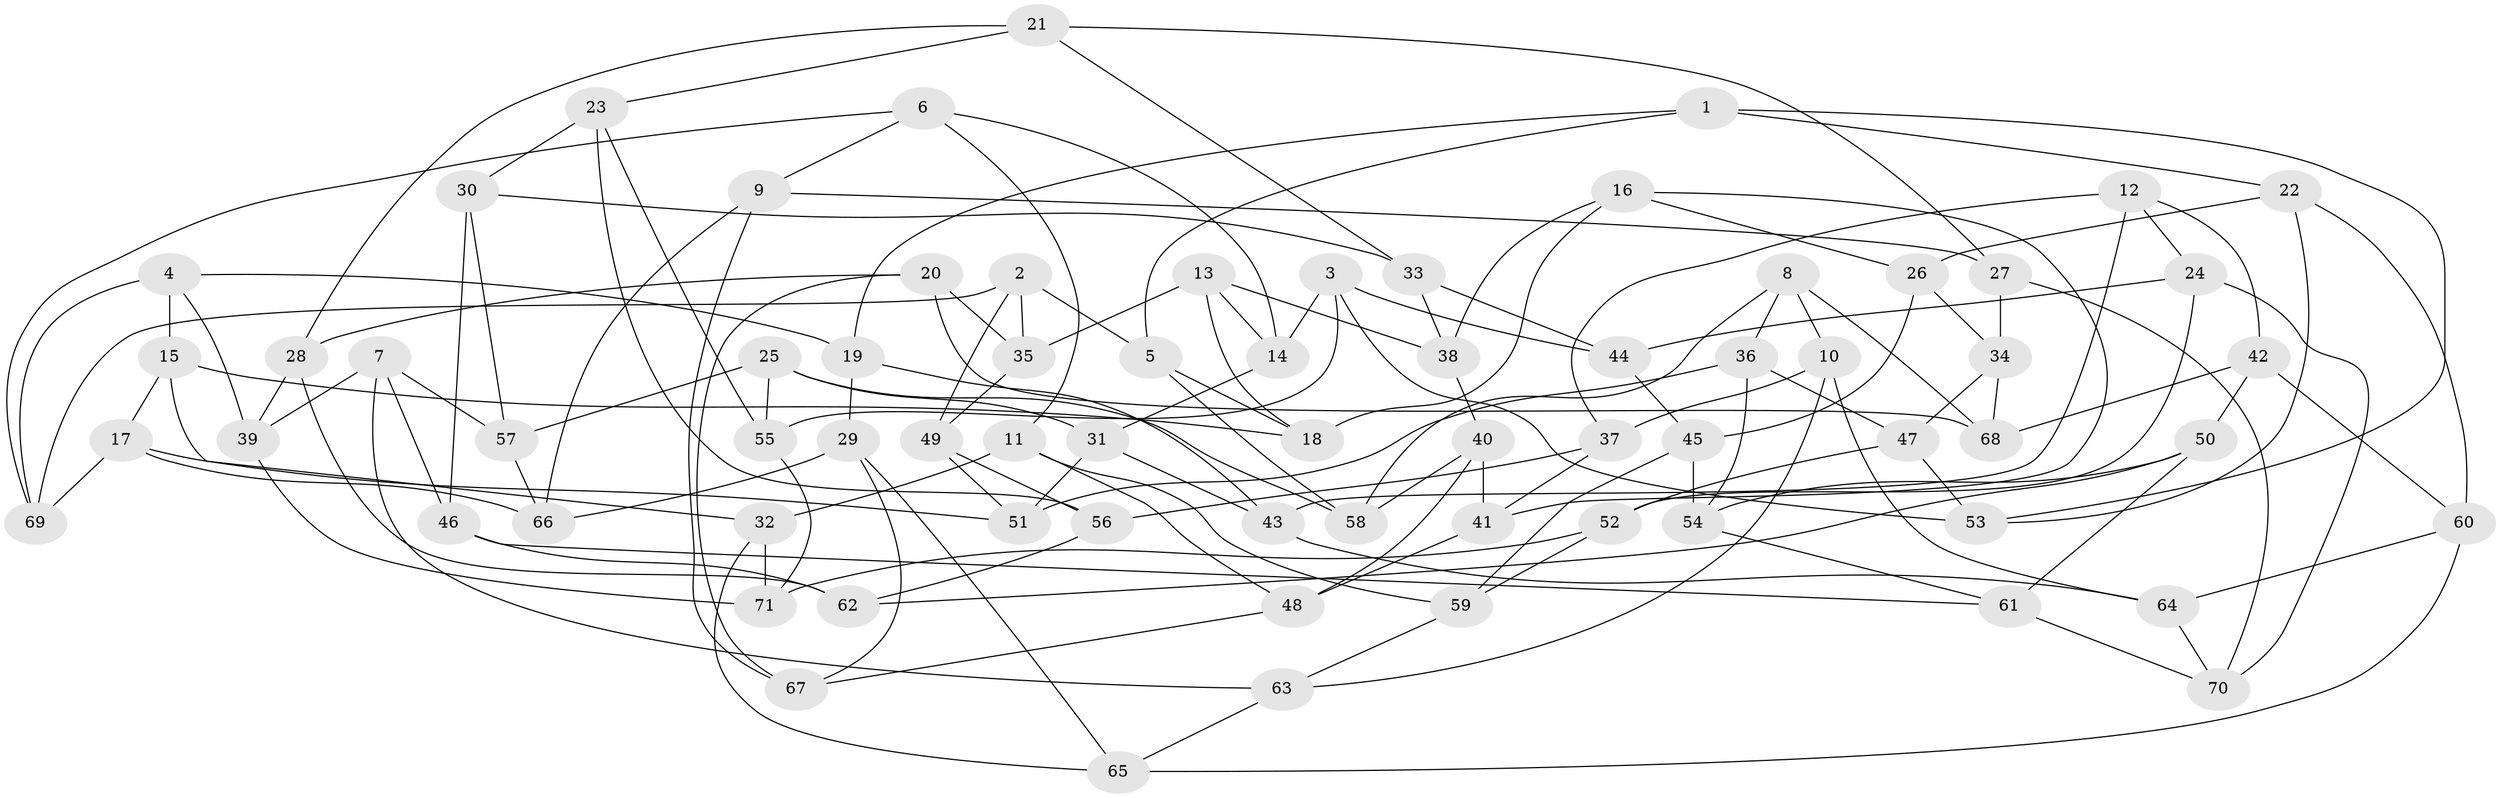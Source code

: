 // coarse degree distribution, {5: 0.125, 6: 0.65, 4: 0.2, 3: 0.025}
// Generated by graph-tools (version 1.1) at 2025/52/02/27/25 19:52:30]
// undirected, 71 vertices, 142 edges
graph export_dot {
graph [start="1"]
  node [color=gray90,style=filled];
  1;
  2;
  3;
  4;
  5;
  6;
  7;
  8;
  9;
  10;
  11;
  12;
  13;
  14;
  15;
  16;
  17;
  18;
  19;
  20;
  21;
  22;
  23;
  24;
  25;
  26;
  27;
  28;
  29;
  30;
  31;
  32;
  33;
  34;
  35;
  36;
  37;
  38;
  39;
  40;
  41;
  42;
  43;
  44;
  45;
  46;
  47;
  48;
  49;
  50;
  51;
  52;
  53;
  54;
  55;
  56;
  57;
  58;
  59;
  60;
  61;
  62;
  63;
  64;
  65;
  66;
  67;
  68;
  69;
  70;
  71;
  1 -- 19;
  1 -- 53;
  1 -- 5;
  1 -- 22;
  2 -- 5;
  2 -- 35;
  2 -- 49;
  2 -- 69;
  3 -- 44;
  3 -- 53;
  3 -- 14;
  3 -- 55;
  4 -- 15;
  4 -- 69;
  4 -- 19;
  4 -- 39;
  5 -- 18;
  5 -- 58;
  6 -- 69;
  6 -- 9;
  6 -- 14;
  6 -- 11;
  7 -- 57;
  7 -- 63;
  7 -- 39;
  7 -- 46;
  8 -- 10;
  8 -- 68;
  8 -- 36;
  8 -- 58;
  9 -- 27;
  9 -- 67;
  9 -- 66;
  10 -- 37;
  10 -- 63;
  10 -- 64;
  11 -- 32;
  11 -- 48;
  11 -- 59;
  12 -- 37;
  12 -- 42;
  12 -- 24;
  12 -- 43;
  13 -- 35;
  13 -- 38;
  13 -- 18;
  13 -- 14;
  14 -- 31;
  15 -- 17;
  15 -- 32;
  15 -- 18;
  16 -- 38;
  16 -- 41;
  16 -- 26;
  16 -- 18;
  17 -- 66;
  17 -- 69;
  17 -- 51;
  19 -- 29;
  19 -- 43;
  20 -- 67;
  20 -- 28;
  20 -- 35;
  20 -- 68;
  21 -- 33;
  21 -- 23;
  21 -- 28;
  21 -- 27;
  22 -- 53;
  22 -- 60;
  22 -- 26;
  23 -- 56;
  23 -- 30;
  23 -- 55;
  24 -- 52;
  24 -- 70;
  24 -- 44;
  25 -- 31;
  25 -- 58;
  25 -- 57;
  25 -- 55;
  26 -- 34;
  26 -- 45;
  27 -- 34;
  27 -- 70;
  28 -- 62;
  28 -- 39;
  29 -- 67;
  29 -- 66;
  29 -- 65;
  30 -- 33;
  30 -- 46;
  30 -- 57;
  31 -- 43;
  31 -- 51;
  32 -- 71;
  32 -- 65;
  33 -- 44;
  33 -- 38;
  34 -- 68;
  34 -- 47;
  35 -- 49;
  36 -- 54;
  36 -- 47;
  36 -- 51;
  37 -- 56;
  37 -- 41;
  38 -- 40;
  39 -- 71;
  40 -- 41;
  40 -- 58;
  40 -- 48;
  41 -- 48;
  42 -- 60;
  42 -- 50;
  42 -- 68;
  43 -- 64;
  44 -- 45;
  45 -- 59;
  45 -- 54;
  46 -- 62;
  46 -- 61;
  47 -- 53;
  47 -- 52;
  48 -- 67;
  49 -- 51;
  49 -- 56;
  50 -- 61;
  50 -- 54;
  50 -- 62;
  52 -- 71;
  52 -- 59;
  54 -- 61;
  55 -- 71;
  56 -- 62;
  57 -- 66;
  59 -- 63;
  60 -- 65;
  60 -- 64;
  61 -- 70;
  63 -- 65;
  64 -- 70;
}

